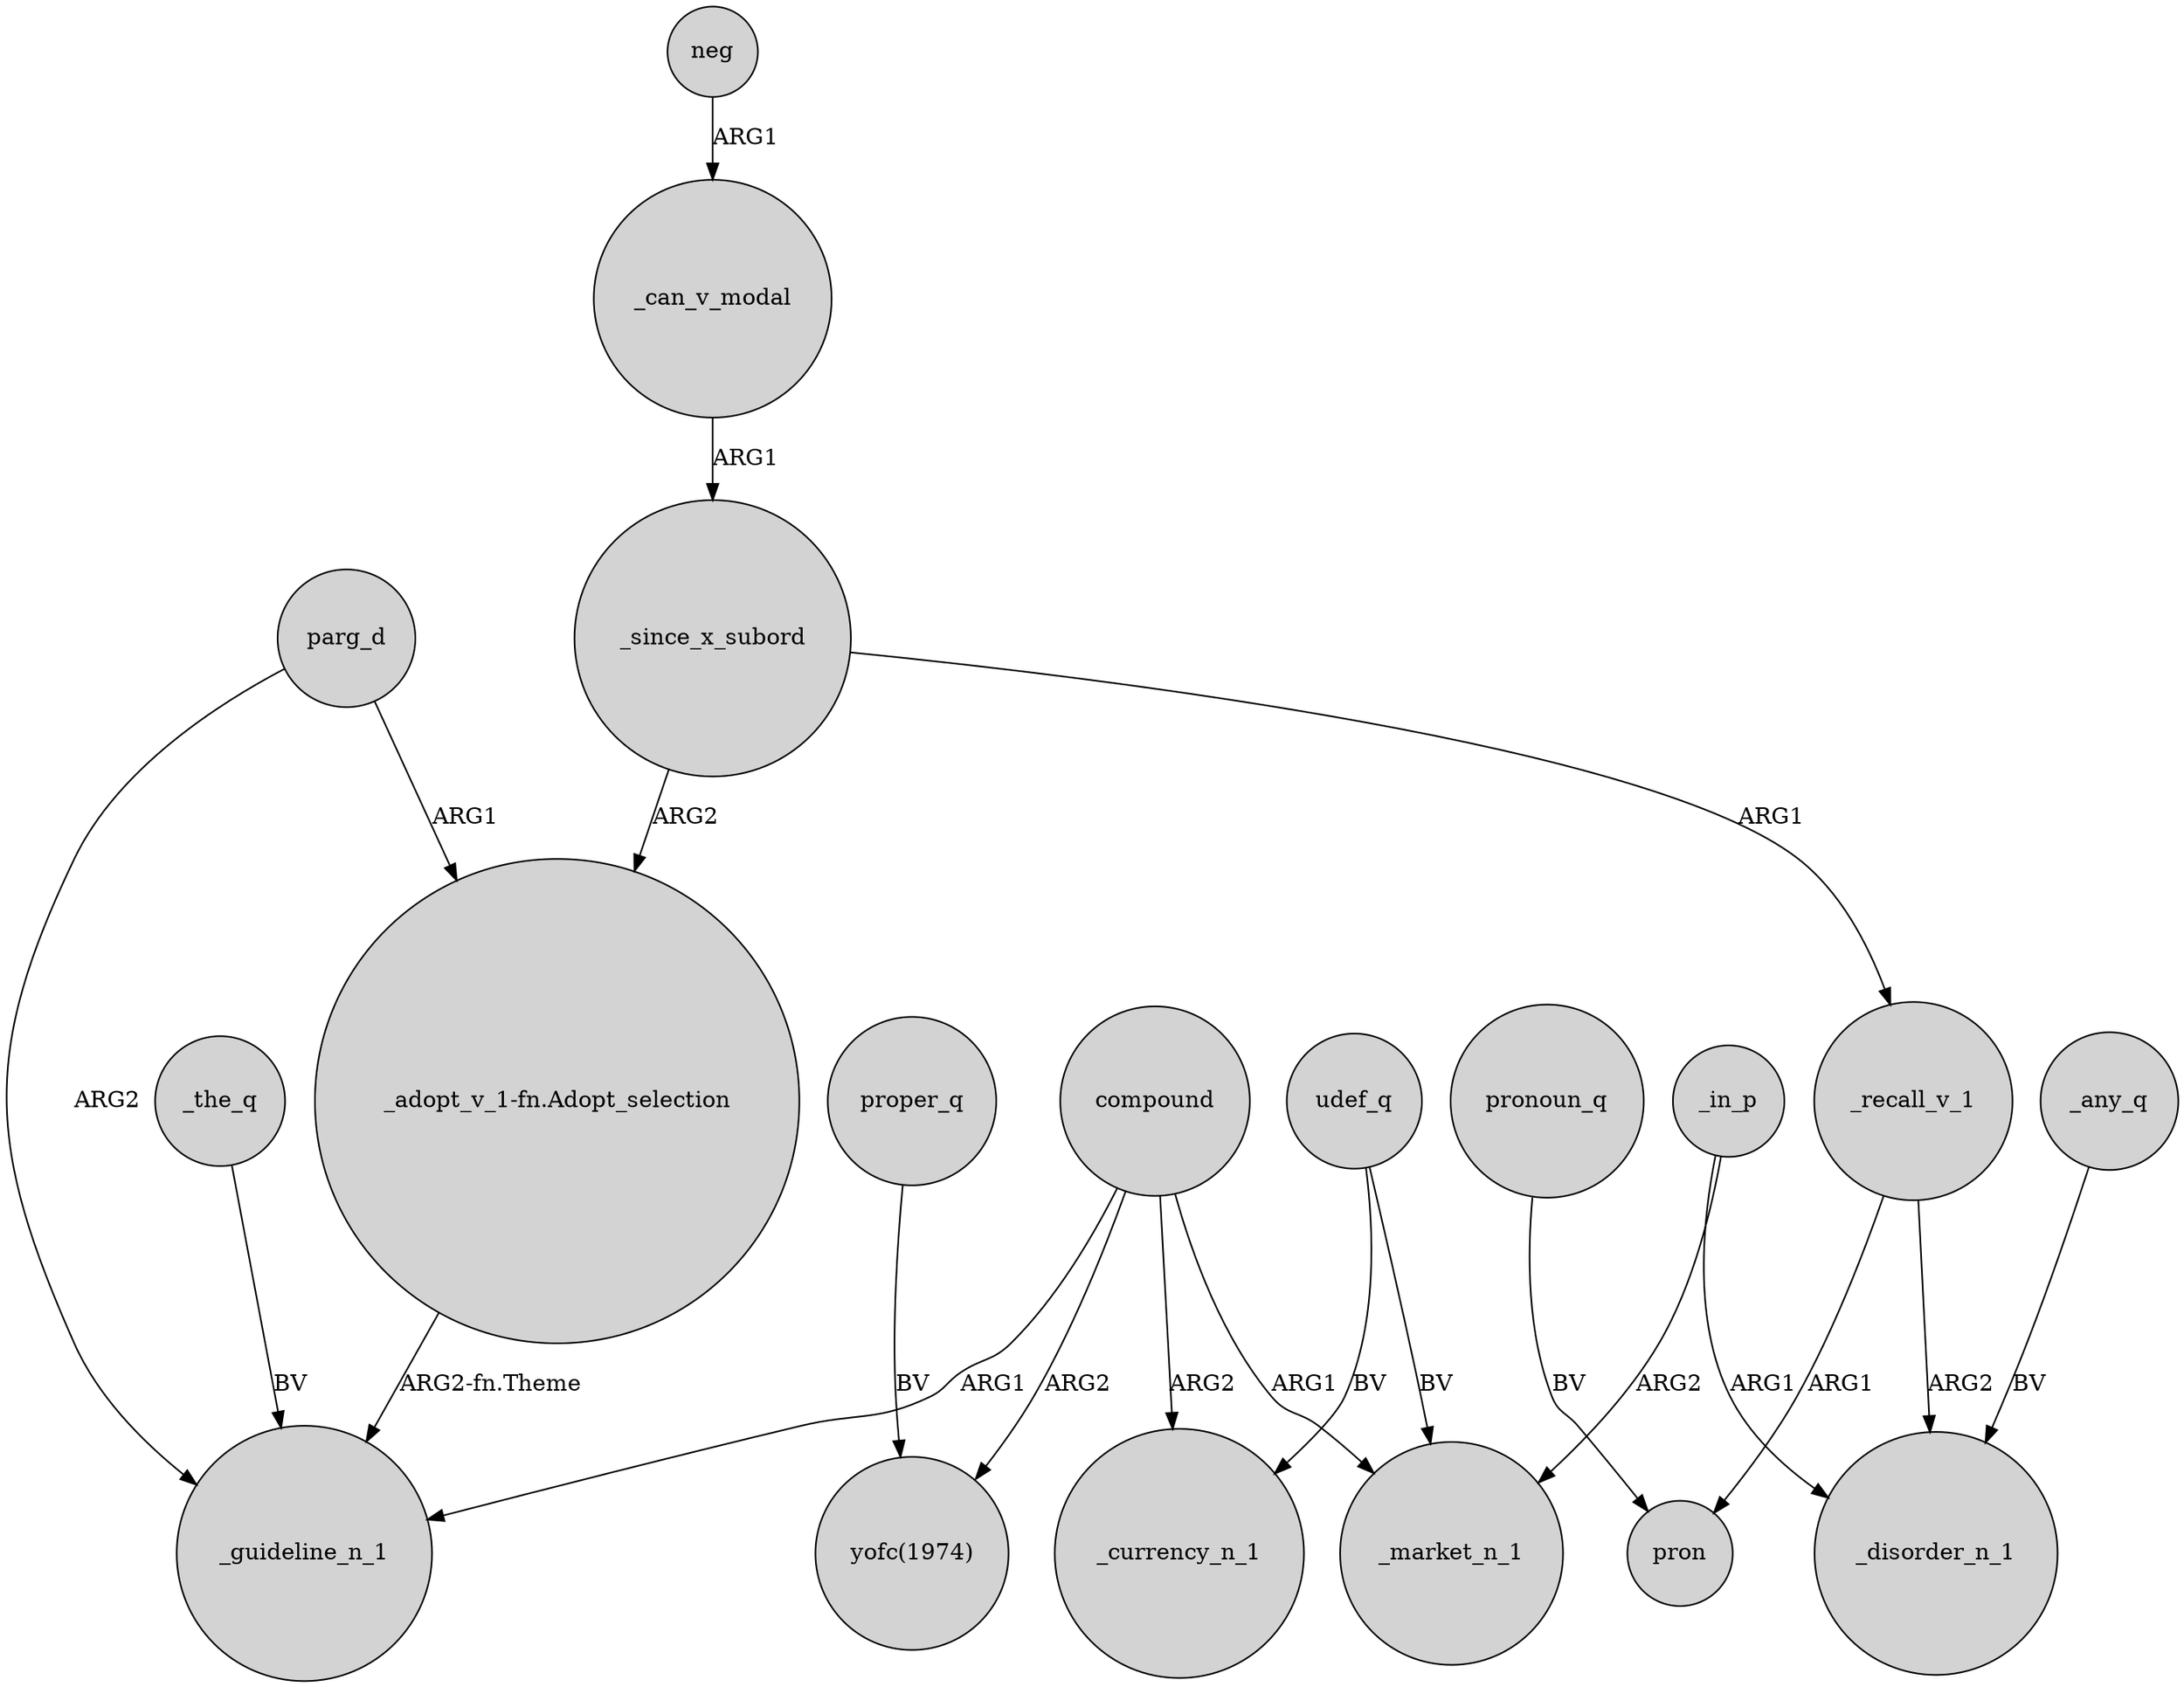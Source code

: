 digraph {
	node [shape=circle style=filled]
	parg_d -> _guideline_n_1 [label=ARG2]
	_recall_v_1 -> pron [label=ARG1]
	udef_q -> _market_n_1 [label=BV]
	_recall_v_1 -> _disorder_n_1 [label=ARG2]
	"_adopt_v_1-fn.Adopt_selection" -> _guideline_n_1 [label="ARG2-fn.Theme"]
	udef_q -> _currency_n_1 [label=BV]
	_in_p -> _disorder_n_1 [label=ARG1]
	compound -> _currency_n_1 [label=ARG2]
	pronoun_q -> pron [label=BV]
	_can_v_modal -> _since_x_subord [label=ARG1]
	_since_x_subord -> "_adopt_v_1-fn.Adopt_selection" [label=ARG2]
	compound -> "yofc(1974)" [label=ARG2]
	_the_q -> _guideline_n_1 [label=BV]
	_in_p -> _market_n_1 [label=ARG2]
	compound -> _guideline_n_1 [label=ARG1]
	parg_d -> "_adopt_v_1-fn.Adopt_selection" [label=ARG1]
	proper_q -> "yofc(1974)" [label=BV]
	compound -> _market_n_1 [label=ARG1]
	_any_q -> _disorder_n_1 [label=BV]
	neg -> _can_v_modal [label=ARG1]
	_since_x_subord -> _recall_v_1 [label=ARG1]
}
